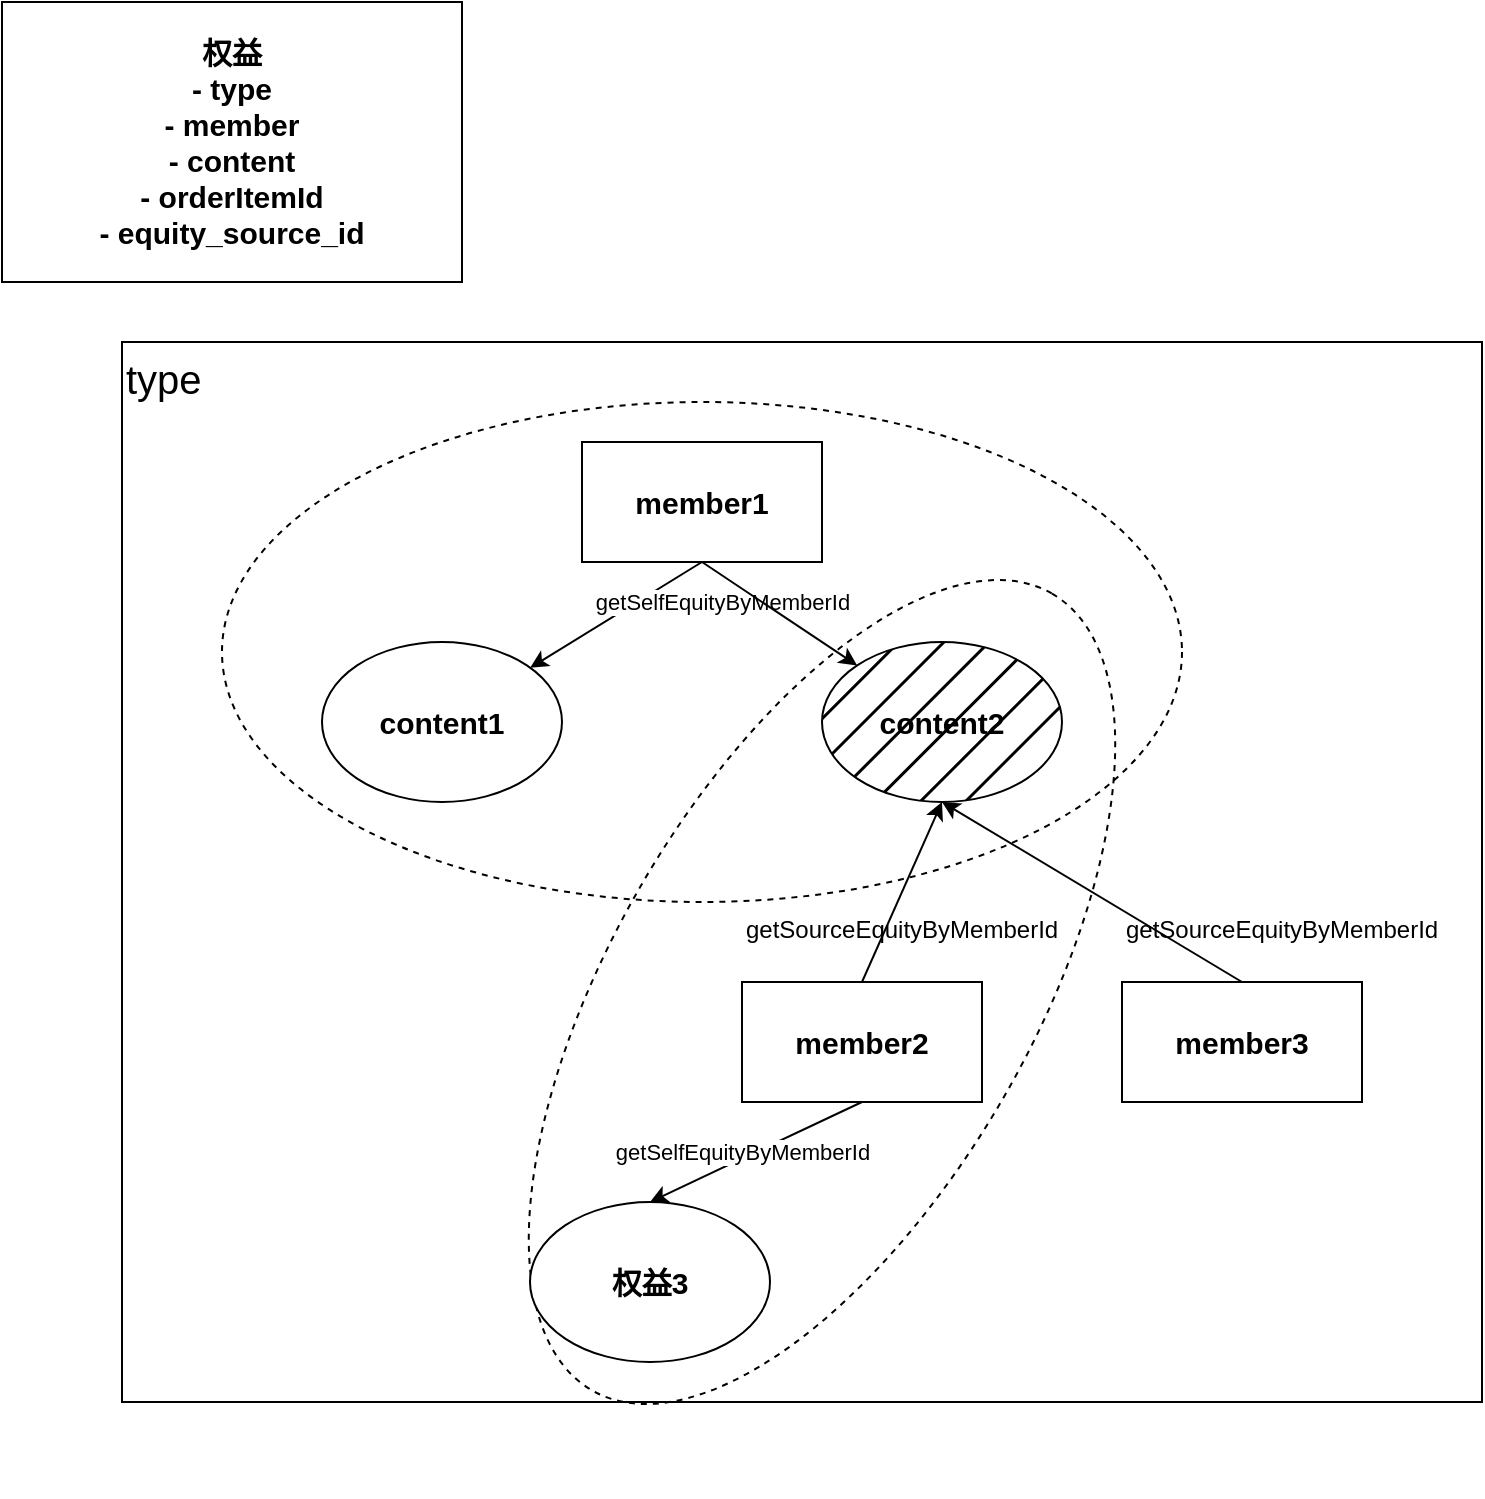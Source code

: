<mxfile version="24.2.5" type="device">
  <diagram name="第 1 页" id="QcCC6Qd4lS_TKr2LcZp_">
    <mxGraphModel dx="1098" dy="711" grid="1" gridSize="10" guides="1" tooltips="1" connect="1" arrows="1" fold="1" page="1" pageScale="1" pageWidth="827" pageHeight="1169" math="0" shadow="0">
      <root>
        <mxCell id="0" />
        <mxCell id="1" parent="0" />
        <mxCell id="4weDu3ezlmiVUiuuGjUG-3" value="权益&lt;div&gt;- type&lt;/div&gt;&lt;div&gt;- member&lt;/div&gt;&lt;div&gt;- content&lt;/div&gt;&lt;div&gt;- orderItemId&lt;/div&gt;&lt;div&gt;- equity_source_id&lt;/div&gt;" style="rounded=0;whiteSpace=wrap;html=1;fontSize=15;fontStyle=1" vertex="1" parent="1">
          <mxGeometry x="30" y="10" width="230" height="140" as="geometry" />
        </mxCell>
        <mxCell id="4weDu3ezlmiVUiuuGjUG-17" value="&lt;div style=&quot;font-size: 20px;&quot;&gt;&lt;span style=&quot;background-color: initial; font-size: 20px;&quot;&gt;type&lt;/span&gt;&lt;/div&gt;" style="rounded=0;whiteSpace=wrap;html=1;align=left;verticalAlign=top;fontSize=20;" vertex="1" parent="1">
          <mxGeometry x="90" y="180" width="680" height="530" as="geometry" />
        </mxCell>
        <mxCell id="4weDu3ezlmiVUiuuGjUG-23" value="" style="ellipse;whiteSpace=wrap;html=1;dashed=1;rotation=-60;fillColor=none;" vertex="1" parent="1">
          <mxGeometry x="210" y="400" width="460" height="210" as="geometry" />
        </mxCell>
        <mxCell id="4weDu3ezlmiVUiuuGjUG-22" value="" style="ellipse;whiteSpace=wrap;html=1;dashed=1;fillColor=none;" vertex="1" parent="1">
          <mxGeometry x="140" y="210" width="480" height="250" as="geometry" />
        </mxCell>
        <mxCell id="4weDu3ezlmiVUiuuGjUG-11" style="rounded=0;orthogonalLoop=1;jettySize=auto;html=1;exitX=0.5;exitY=1;exitDx=0;exitDy=0;" edge="1" parent="1" source="4weDu3ezlmiVUiuuGjUG-5" target="4weDu3ezlmiVUiuuGjUG-8">
          <mxGeometry relative="1" as="geometry" />
        </mxCell>
        <mxCell id="4weDu3ezlmiVUiuuGjUG-26" value="getSelfEquityByMemberId" style="edgeLabel;align=center;verticalAlign=middle;resizable=0;points=[];html=1;" vertex="1" connectable="0" parent="4weDu3ezlmiVUiuuGjUG-11">
          <mxGeometry x="0.048" y="4" relative="1" as="geometry">
            <mxPoint x="53" y="-11" as="offset" />
          </mxGeometry>
        </mxCell>
        <mxCell id="4weDu3ezlmiVUiuuGjUG-12" style="rounded=0;orthogonalLoop=1;jettySize=auto;html=1;exitX=0.5;exitY=1;exitDx=0;exitDy=0;" edge="1" parent="1" source="4weDu3ezlmiVUiuuGjUG-5" target="4weDu3ezlmiVUiuuGjUG-9">
          <mxGeometry relative="1" as="geometry" />
        </mxCell>
        <mxCell id="4weDu3ezlmiVUiuuGjUG-5" value="member1" style="rounded=0;whiteSpace=wrap;html=1;fontSize=15;fontStyle=1" vertex="1" parent="1">
          <mxGeometry x="320" y="230" width="120" height="60" as="geometry" />
        </mxCell>
        <mxCell id="4weDu3ezlmiVUiuuGjUG-8" value="content1" style="ellipse;whiteSpace=wrap;html=1;fontSize=15;fontStyle=1" vertex="1" parent="1">
          <mxGeometry x="190" y="330" width="120" height="80" as="geometry" />
        </mxCell>
        <mxCell id="4weDu3ezlmiVUiuuGjUG-16" style="rounded=0;orthogonalLoop=1;jettySize=auto;html=1;exitX=0.5;exitY=1;exitDx=0;exitDy=0;entryX=0.5;entryY=0;entryDx=0;entryDy=0;" edge="1" parent="1" source="4weDu3ezlmiVUiuuGjUG-6" target="4weDu3ezlmiVUiuuGjUG-15">
          <mxGeometry relative="1" as="geometry" />
        </mxCell>
        <mxCell id="4weDu3ezlmiVUiuuGjUG-19" style="rounded=0;orthogonalLoop=1;jettySize=auto;html=1;exitX=0.5;exitY=0;exitDx=0;exitDy=0;entryX=0.5;entryY=1;entryDx=0;entryDy=0;" edge="1" parent="1" source="4weDu3ezlmiVUiuuGjUG-6" target="4weDu3ezlmiVUiuuGjUG-9">
          <mxGeometry relative="1" as="geometry" />
        </mxCell>
        <mxCell id="4weDu3ezlmiVUiuuGjUG-6" value="member2" style="rounded=0;whiteSpace=wrap;html=1;fontSize=15;fontStyle=1" vertex="1" parent="1">
          <mxGeometry x="400" y="500" width="120" height="60" as="geometry" />
        </mxCell>
        <mxCell id="4weDu3ezlmiVUiuuGjUG-20" style="rounded=0;orthogonalLoop=1;jettySize=auto;html=1;exitX=0.5;exitY=0;exitDx=0;exitDy=0;" edge="1" parent="1" source="4weDu3ezlmiVUiuuGjUG-7">
          <mxGeometry relative="1" as="geometry">
            <mxPoint x="500" y="410" as="targetPoint" />
          </mxGeometry>
        </mxCell>
        <mxCell id="4weDu3ezlmiVUiuuGjUG-7" value="member3" style="rounded=0;whiteSpace=wrap;html=1;fontSize=15;fontStyle=1" vertex="1" parent="1">
          <mxGeometry x="590" y="500" width="120" height="60" as="geometry" />
        </mxCell>
        <mxCell id="4weDu3ezlmiVUiuuGjUG-9" value="content2" style="ellipse;whiteSpace=wrap;html=1;fontSize=15;fontStyle=1;fillStyle=hatch;fillColor=#000000;" vertex="1" parent="1">
          <mxGeometry x="440" y="330" width="120" height="80" as="geometry" />
        </mxCell>
        <mxCell id="4weDu3ezlmiVUiuuGjUG-15" value="权益3" style="ellipse;whiteSpace=wrap;html=1;fontSize=15;fontStyle=1" vertex="1" parent="1">
          <mxGeometry x="294" y="610" width="120" height="80" as="geometry" />
        </mxCell>
        <mxCell id="4weDu3ezlmiVUiuuGjUG-27" value="getSelfEquityByMemberId" style="edgeLabel;align=center;verticalAlign=middle;resizable=0;points=[];html=1;" vertex="1" connectable="0" parent="1">
          <mxGeometry x="399.998" y="585.004" as="geometry" />
        </mxCell>
        <mxCell id="4weDu3ezlmiVUiuuGjUG-28" value="getSourceEquityByMemberId" style="text;whiteSpace=wrap;" vertex="1" parent="1">
          <mxGeometry x="400" y="460" width="150" height="70" as="geometry" />
        </mxCell>
        <mxCell id="4weDu3ezlmiVUiuuGjUG-30" value="getSourceEquityByMemberId" style="text;whiteSpace=wrap;" vertex="1" parent="1">
          <mxGeometry x="590" y="460" width="150" height="70" as="geometry" />
        </mxCell>
      </root>
    </mxGraphModel>
  </diagram>
</mxfile>
